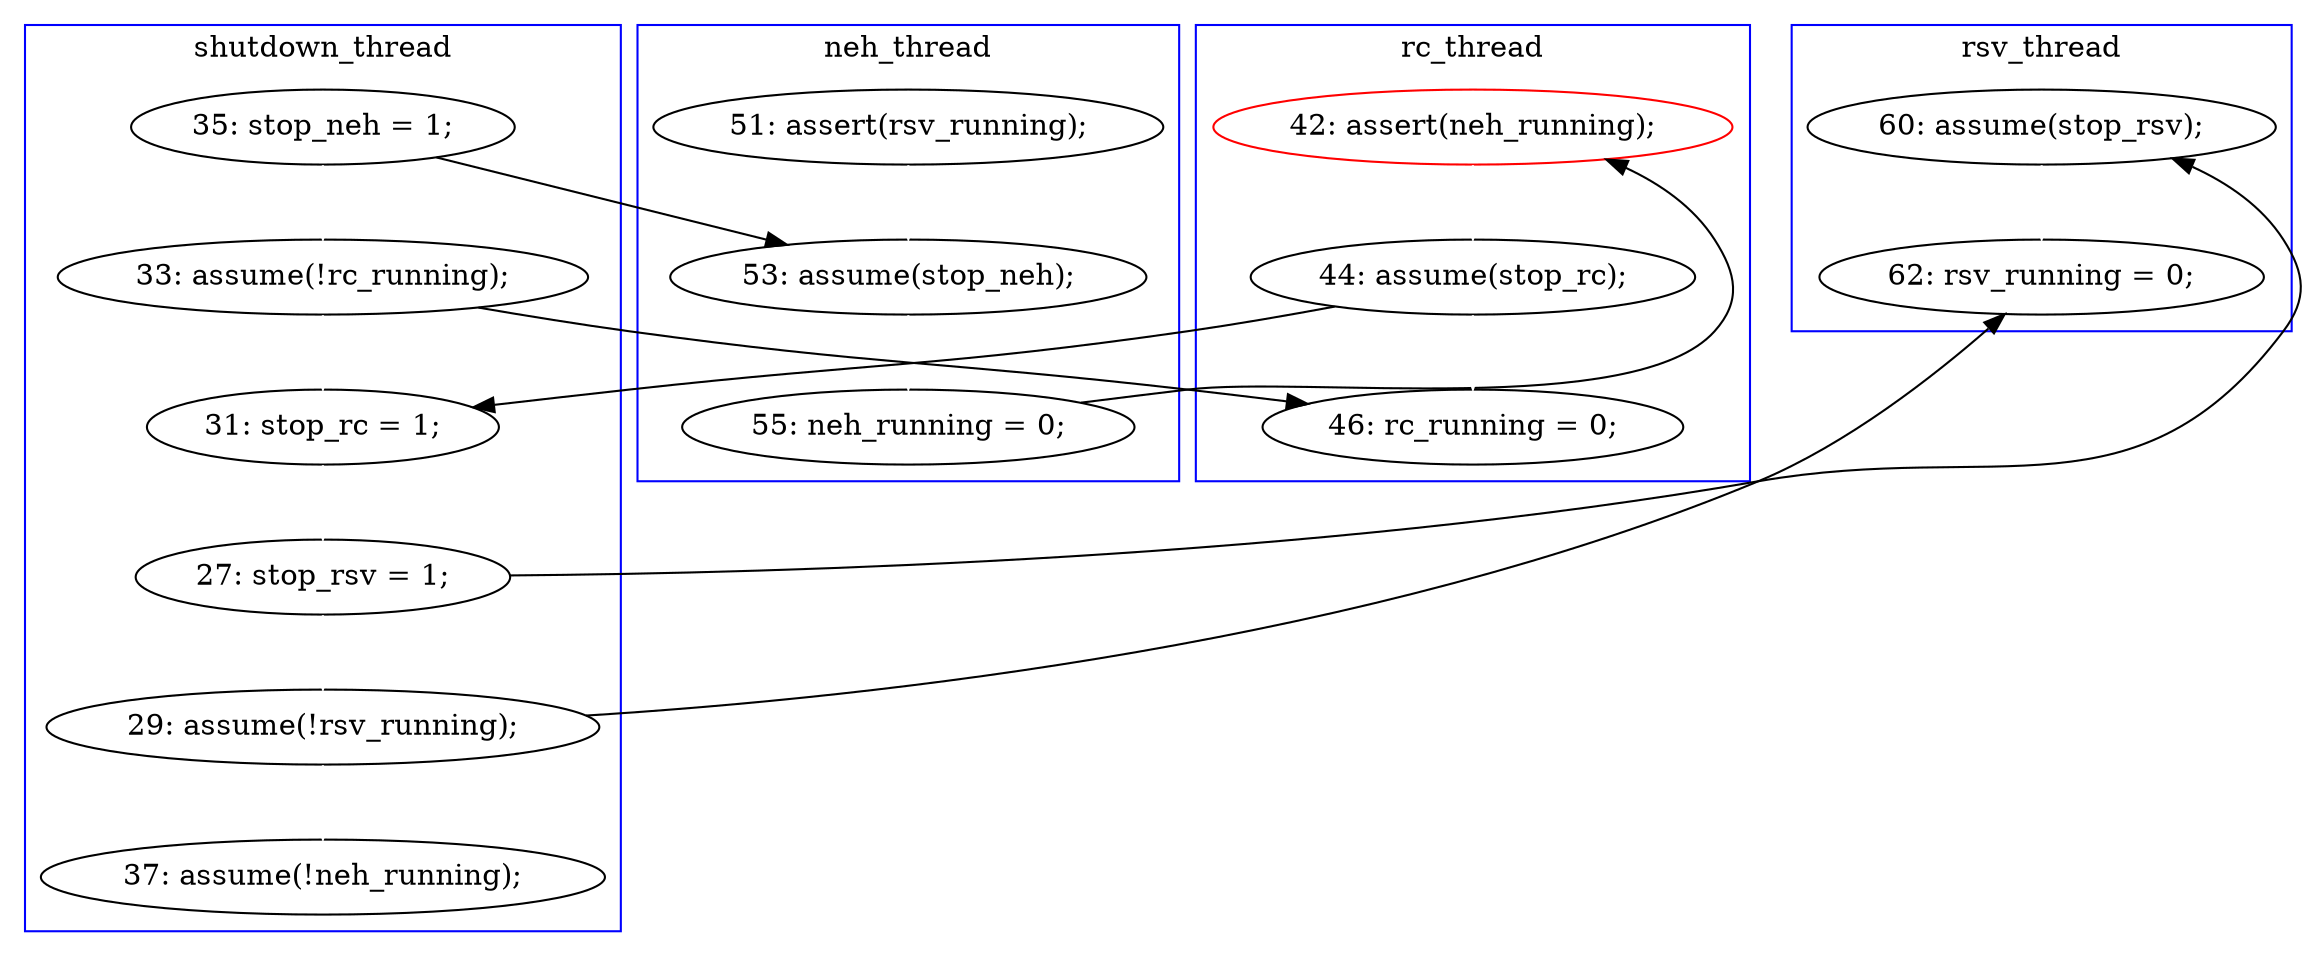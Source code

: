 digraph Counterexample {
	15 -> 17 [color = black, style = solid, constraint = false]
	20 -> 22 [color = white, style = solid]
	13 -> 17 [color = white, style = solid]
	17 -> 18 [color = white, style = solid]
	26 -> 28 [color = white, style = solid]
	20 -> 27 [color = black, style = solid, constraint = false]
	24 -> 26 [color = white, style = solid]
	19 -> 21 [color = white, style = solid]
	21 -> 27 [color = white, style = solid]
	24 -> 35 [color = black, style = solid, constraint = false]
	15 -> 20 [color = white, style = solid]
	22 -> 24 [color = white, style = solid]
	26 -> 36 [color = black, style = solid, constraint = false]
	18 -> 19 [color = black, style = solid, constraint = false]
	35 -> 36 [color = white, style = solid]
	21 -> 22 [color = black, style = solid, constraint = false]
	subgraph cluster4 {
		label = rsv_thread
		color = blue
		35  [label = "60: assume(stop_rsv);"]
		36  [label = "62: rsv_running = 0;"]
	}
	subgraph cluster2 {
		label = rc_thread
		color = blue
		21  [label = "44: assume(stop_rc);"]
		19  [label = "42: assert(neh_running);", color = red]
		27  [label = "46: rc_running = 0;"]
	}
	subgraph cluster3 {
		label = neh_thread
		color = blue
		18  [label = "55: neh_running = 0;"]
		17  [label = "53: assume(stop_neh);"]
		13  [label = "51: assert(rsv_running);"]
	}
	subgraph cluster1 {
		label = shutdown_thread
		color = blue
		22  [label = "31: stop_rc = 1;"]
		28  [label = "37: assume(!neh_running);"]
		20  [label = "33: assume(!rc_running);"]
		26  [label = "29: assume(!rsv_running);"]
		24  [label = "27: stop_rsv = 1;"]
		15  [label = "35: stop_neh = 1;"]
	}
}